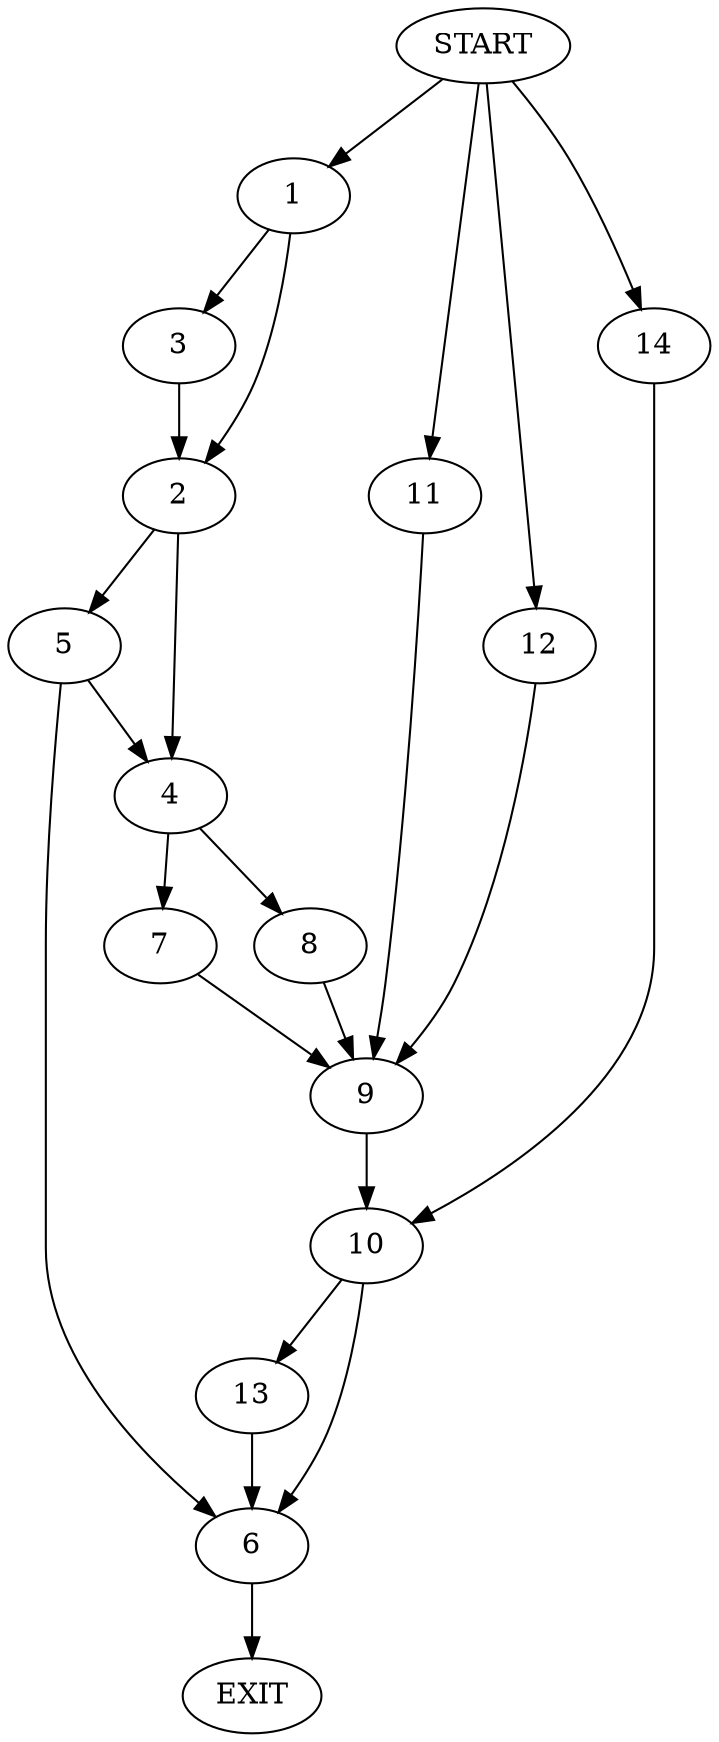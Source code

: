 digraph {
0 [label="START"]
15 [label="EXIT"]
0 -> 1
1 -> 2
1 -> 3
2 -> 4
2 -> 5
3 -> 2
5 -> 4
5 -> 6
4 -> 7
4 -> 8
6 -> 15
8 -> 9
7 -> 9
9 -> 10
0 -> 11
11 -> 9
0 -> 12
12 -> 9
10 -> 13
10 -> 6
0 -> 14
14 -> 10
13 -> 6
}
